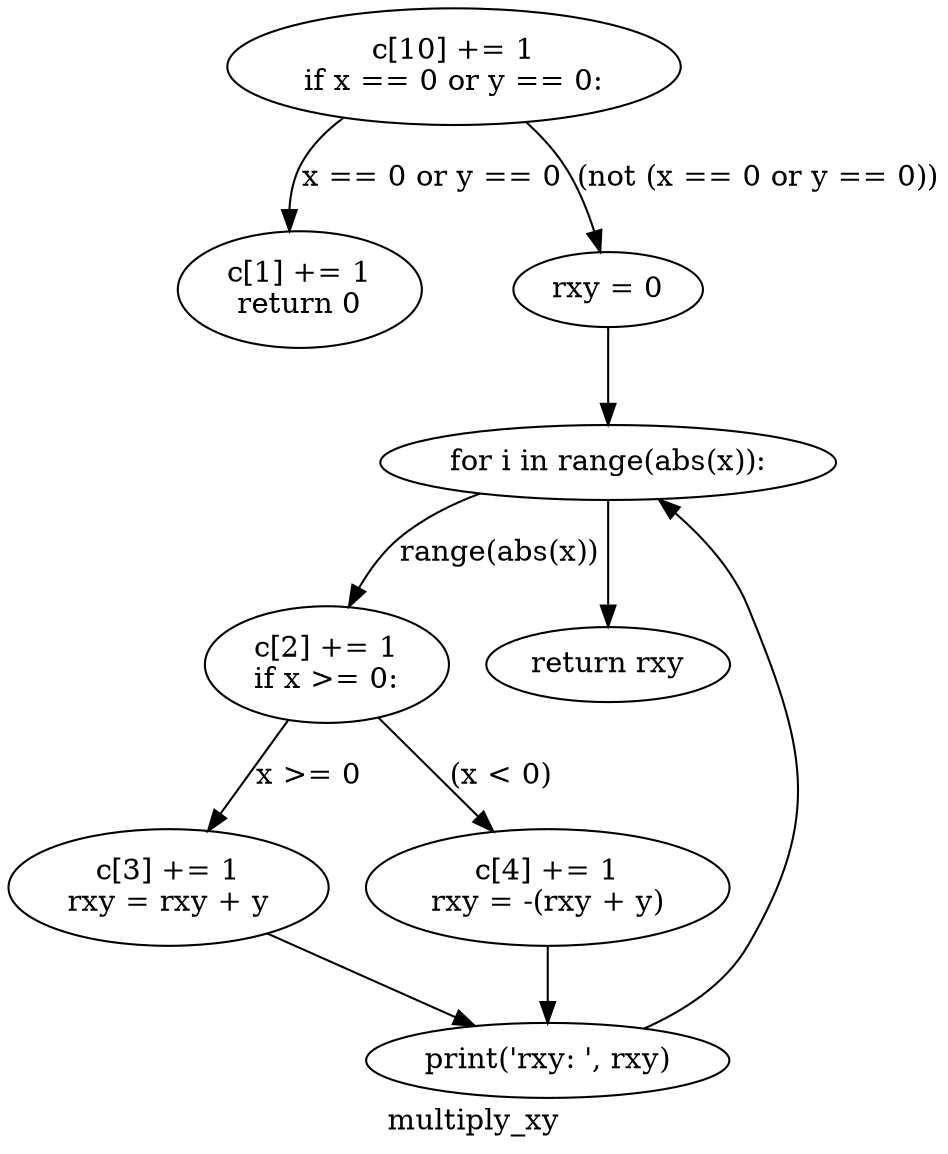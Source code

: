 digraph clustermultiply_xy {
	graph [bb="0,0,364.07,548.45",
		label=multiply_xy,
		lheight=0.22,
		lp="182.03,11.875",
		lwidth=0.91
	];
	node [label="\N"];
	1	[height=0.77585,
		label="c[10] += 1
if x == 0 or y == 0:
",
		pos="185.82,520.52",
		width=2.4503];
	2	[height=0.77585,
		label="c[1] += 1
return 0
",
		pos="126.82,412.9",
		width=1.3602];
	1 -> 2	[label="x == 0 or y == 0",
		lp="176.07,466.71",
		pos="e,122.61,441.1 145.17,495.37 138.41,489.46 132.3,482.51 128.32,474.58 124.92,467.83 123.31,460.1 122.75,452.47"];
	3	[height=0.5,
		label="rxy = 0
",
		pos="244.82,412.9",
		width=1.0442];
	1 -> 3	[label="(not (x == 0 or y == 0))",
		lp="296.94,466.71",
		pos="e,240.3,431.06 209.71,493.53 214.46,487.57 219.11,481.08 222.82,474.58 228.61,464.43 233.33,452.48 236.89,441.88"];
	5	[height=0.5,
		label="for i in range(abs(x)):
",
		pos="244.82,329.97",
		width=2.4719];
	3 -> 5	[pos="e,244.82,348.39 244.82,394.74 244.82,384.62 244.82,371.54 244.82,359.87"];
	6	[height=0.77585,
		label="c[2] += 1
if x >= 0:
",
		pos="130.82,232.29",
		width=1.3602];
	5 -> 6	[label="range(abs(x))",
		lp="203.94,286.1",
		pos="e,141.86,259.71 199.34,314.27 187.79,309.09 176,302.4 166.57,293.97 158.95,287.16 152.5,278.34 147.26,269.53"];
	7	[height=0.5,
		label="return rxy
",
		pos="244.82,232.29",
		width=1.2937];
	5 -> 7	[pos="e,244.82,250.57 244.82,311.87 244.82,297.94 244.82,277.98 244.82,261.67"];
	8	[height=0.77585,
		label="c[3] += 1
rxy = rxy + y
",
		pos="63.816,124.68",
		width=1.7727];
	6 -> 8	[label="x >= 0",
		lp="120.57,178.49",
		pos="e,80.586,152.11 114.6,205.73 106.23,192.53 95.875,176.21 86.706,161.76"];
	10	[height=0.77585,
		label="c[4] += 1
rxy = -(rxy + y)
",
		pos="218.82,124.68",
		width=2.0378];
	6 -> 10	[label="(x < 0)",
		lp="199.94,178.49",
		pos="e,197.09,151.76 151.45,206.53 162.91,192.77 177.36,175.43 189.94,160.34"];
	9	[height=0.5,
		label="print('rxy: ', rxy)
",
		pos="218.82,41.75",
		width=1.9729];
	8 -> 9	[pos="e,188.98,58.327 104.14,102.63 127.16,90.606 155.92,75.589 178.88,63.601"];
	9 -> 5	[pos="e,264.44,311.93 256.29,57.471 273.11,66.187 291.28,79.043 300.82,96.75 335.28,160.71 325.17,191.77 300.82,260.22 295,276.56 283.46,\
291.83 272.36,303.82"];
	10 -> 9	[pos="e,218.82,60.224 218.82,96.281 218.82,88.364 218.82,79.699 218.82,71.691"];
}
